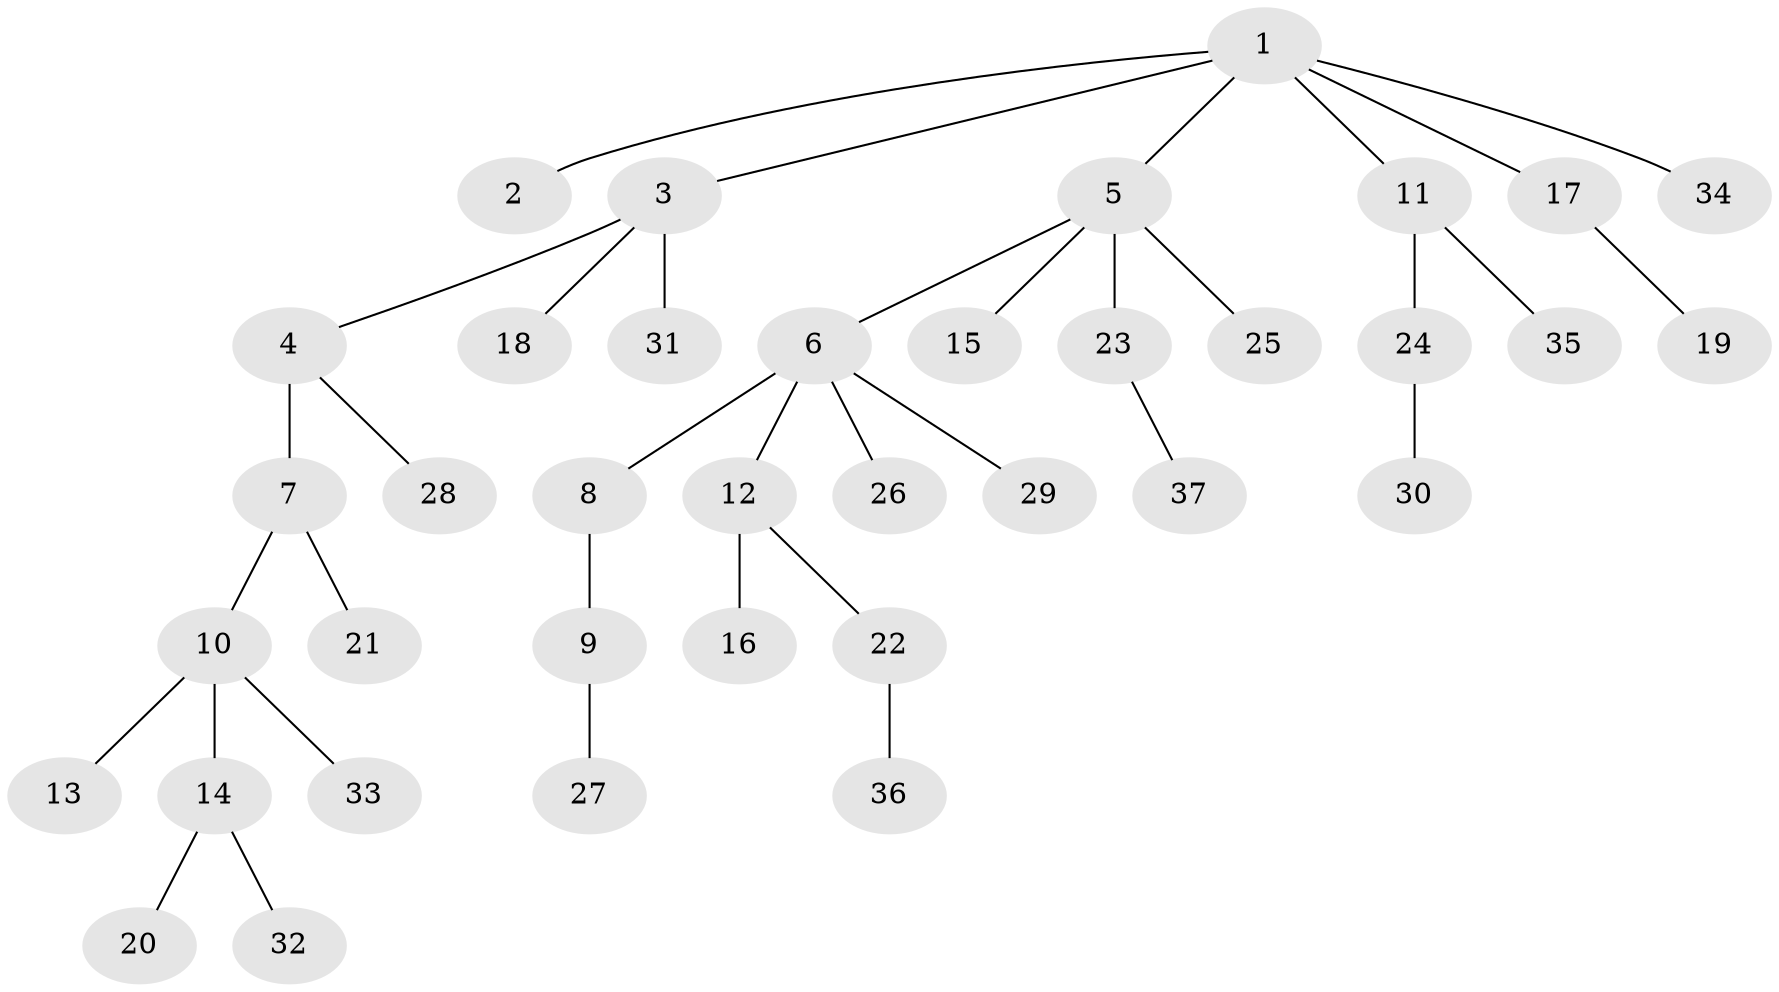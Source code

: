 // original degree distribution, {6: 0.04477611940298507, 2: 0.26865671641791045, 5: 0.05970149253731343, 1: 0.5074626865671642, 3: 0.11940298507462686}
// Generated by graph-tools (version 1.1) at 2025/51/03/04/25 22:51:29]
// undirected, 37 vertices, 36 edges
graph export_dot {
  node [color=gray90,style=filled];
  1;
  2;
  3;
  4;
  5;
  6;
  7;
  8;
  9;
  10;
  11;
  12;
  13;
  14;
  15;
  16;
  17;
  18;
  19;
  20;
  21;
  22;
  23;
  24;
  25;
  26;
  27;
  28;
  29;
  30;
  31;
  32;
  33;
  34;
  35;
  36;
  37;
  1 -- 2 [weight=1.0];
  1 -- 3 [weight=1.0];
  1 -- 5 [weight=1.0];
  1 -- 11 [weight=1.0];
  1 -- 17 [weight=1.0];
  1 -- 34 [weight=1.0];
  3 -- 4 [weight=1.0];
  3 -- 18 [weight=1.0];
  3 -- 31 [weight=1.0];
  4 -- 7 [weight=2.0];
  4 -- 28 [weight=1.0];
  5 -- 6 [weight=1.0];
  5 -- 15 [weight=1.0];
  5 -- 23 [weight=1.0];
  5 -- 25 [weight=1.0];
  6 -- 8 [weight=1.0];
  6 -- 12 [weight=1.0];
  6 -- 26 [weight=1.0];
  6 -- 29 [weight=1.0];
  7 -- 10 [weight=1.0];
  7 -- 21 [weight=1.0];
  8 -- 9 [weight=1.0];
  9 -- 27 [weight=1.0];
  10 -- 13 [weight=1.0];
  10 -- 14 [weight=1.0];
  10 -- 33 [weight=1.0];
  11 -- 24 [weight=1.0];
  11 -- 35 [weight=2.0];
  12 -- 16 [weight=2.0];
  12 -- 22 [weight=1.0];
  14 -- 20 [weight=1.0];
  14 -- 32 [weight=1.0];
  17 -- 19 [weight=1.0];
  22 -- 36 [weight=1.0];
  23 -- 37 [weight=1.0];
  24 -- 30 [weight=1.0];
}
